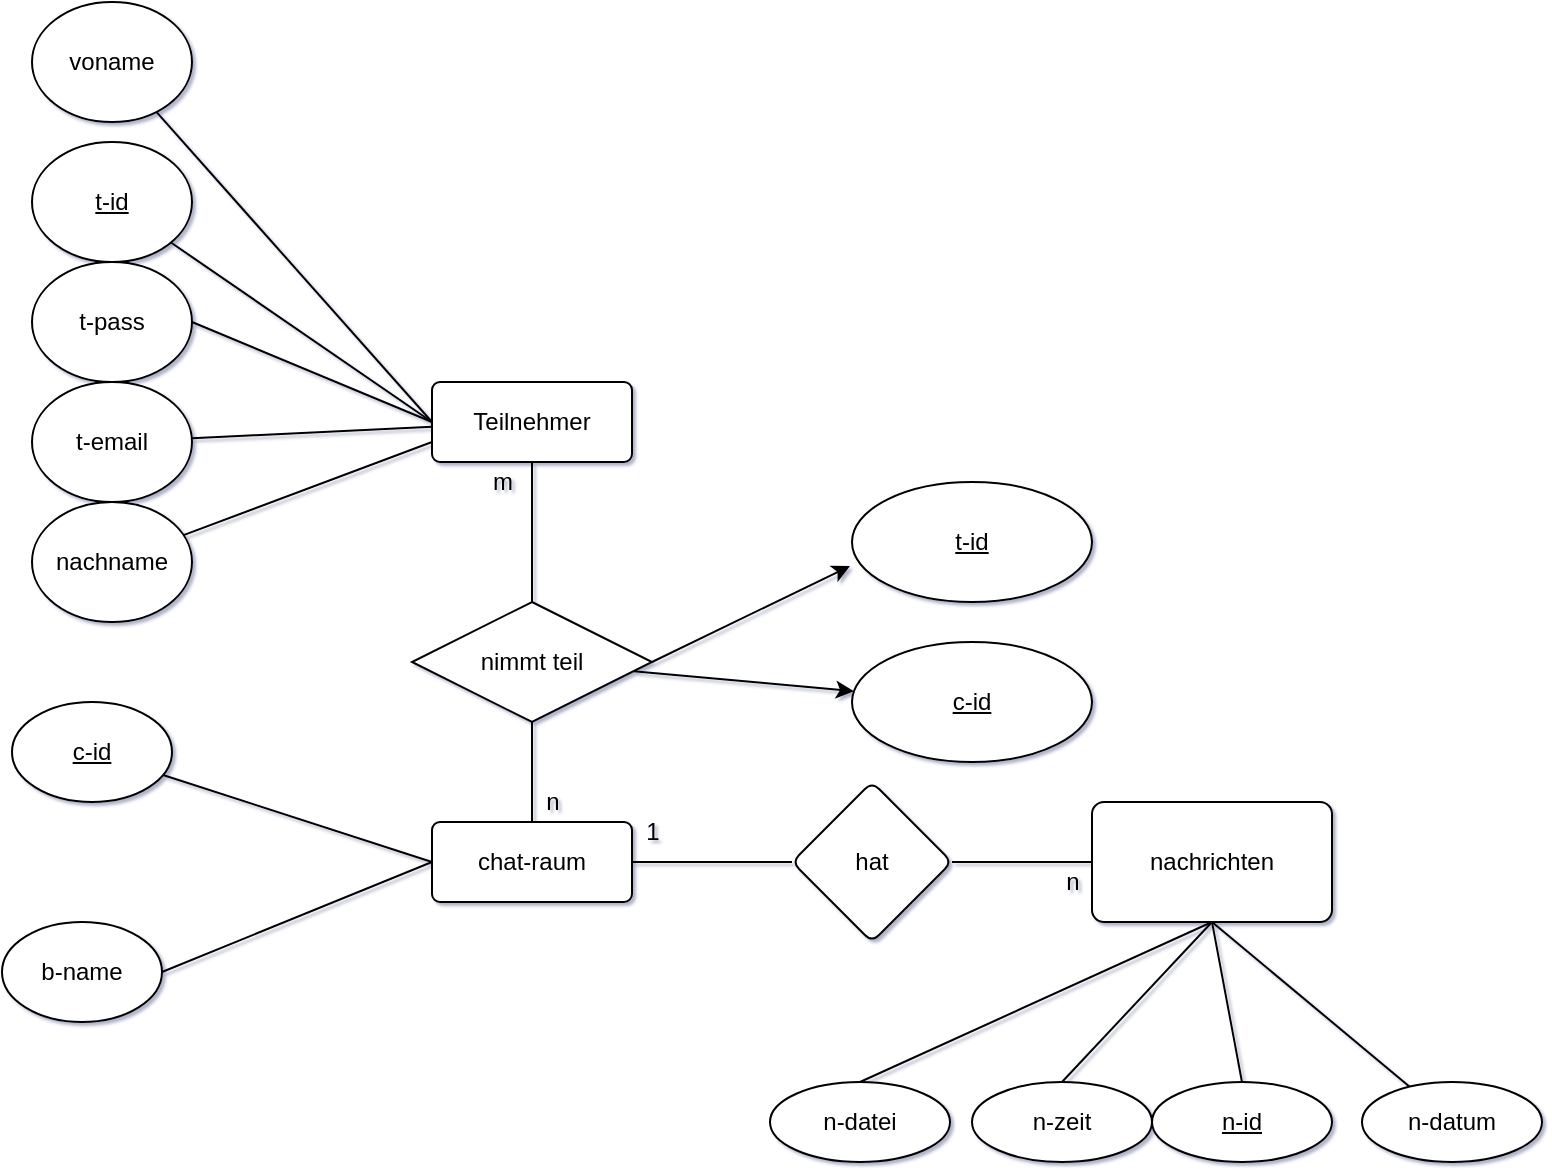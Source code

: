 <mxfile version="15.5.5" type="github">
  <diagram id="36Sjt98WIAArodNZZSz4" name="Page-1">
    <mxGraphModel dx="595" dy="782" grid="1" gridSize="10" guides="1" tooltips="1" connect="1" arrows="1" fold="1" page="1" pageScale="1" pageWidth="827" pageHeight="1169" background="#ffffff" math="0" shadow="1">
      <root>
        <mxCell id="0" />
        <mxCell id="1" parent="0" />
        <mxCell id="4YP379g4CfKxmB0FKtDT-1" value="" style="edgeStyle=orthogonalEdgeStyle;rounded=0;orthogonalLoop=1;jettySize=auto;html=1;endArrow=none;endFill=0;" edge="1" parent="1" source="4YP379g4CfKxmB0FKtDT-4" target="4YP379g4CfKxmB0FKtDT-10">
          <mxGeometry relative="1" as="geometry" />
        </mxCell>
        <mxCell id="4YP379g4CfKxmB0FKtDT-2" value="" style="edgeStyle=none;rounded=0;orthogonalLoop=1;jettySize=auto;html=1;startArrow=none;startFill=0;endArrow=none;endFill=0;exitX=0;exitY=0.5;exitDx=0;exitDy=0;" edge="1" parent="1" source="4YP379g4CfKxmB0FKtDT-4" target="4YP379g4CfKxmB0FKtDT-15">
          <mxGeometry relative="1" as="geometry" />
        </mxCell>
        <mxCell id="4YP379g4CfKxmB0FKtDT-3" value="" style="edgeStyle=none;rounded=0;orthogonalLoop=1;jettySize=auto;html=1;startArrow=none;startFill=0;endArrow=none;endFill=0;" edge="1" parent="1" source="4YP379g4CfKxmB0FKtDT-4" target="4YP379g4CfKxmB0FKtDT-17">
          <mxGeometry relative="1" as="geometry" />
        </mxCell>
        <mxCell id="4YP379g4CfKxmB0FKtDT-4" value="Teilnehmer" style="rounded=1;arcSize=10;whiteSpace=wrap;html=1;align=center;" vertex="1" parent="1">
          <mxGeometry x="1071" y="590" width="100" height="40" as="geometry" />
        </mxCell>
        <mxCell id="4YP379g4CfKxmB0FKtDT-5" value="" style="edgeStyle=orthogonalEdgeStyle;rounded=0;orthogonalLoop=1;jettySize=auto;html=1;endArrow=none;endFill=0;" edge="1" parent="1" source="4YP379g4CfKxmB0FKtDT-8" target="4YP379g4CfKxmB0FKtDT-12">
          <mxGeometry relative="1" as="geometry" />
        </mxCell>
        <mxCell id="4YP379g4CfKxmB0FKtDT-6" value="" style="edgeStyle=none;rounded=0;orthogonalLoop=1;jettySize=auto;html=1;startArrow=none;startFill=0;endArrow=none;endFill=0;exitX=0;exitY=0.5;exitDx=0;exitDy=0;" edge="1" parent="1" source="4YP379g4CfKxmB0FKtDT-8" target="4YP379g4CfKxmB0FKtDT-19">
          <mxGeometry relative="1" as="geometry" />
        </mxCell>
        <mxCell id="4YP379g4CfKxmB0FKtDT-8" value="chat-raum" style="rounded=1;arcSize=10;whiteSpace=wrap;html=1;align=center;" vertex="1" parent="1">
          <mxGeometry x="1071" y="810" width="100" height="40" as="geometry" />
        </mxCell>
        <mxCell id="4YP379g4CfKxmB0FKtDT-9" value="" style="edgeStyle=orthogonalEdgeStyle;rounded=0;orthogonalLoop=1;jettySize=auto;html=1;endArrow=none;endFill=0;" edge="1" parent="1" source="4YP379g4CfKxmB0FKtDT-10" target="4YP379g4CfKxmB0FKtDT-8">
          <mxGeometry relative="1" as="geometry" />
        </mxCell>
        <mxCell id="4YP379g4CfKxmB0FKtDT-43" value="" style="rounded=0;orthogonalLoop=1;jettySize=auto;html=1;entryX=-0.008;entryY=0.7;entryDx=0;entryDy=0;entryPerimeter=0;exitX=1;exitY=0.5;exitDx=0;exitDy=0;" edge="1" parent="1" source="4YP379g4CfKxmB0FKtDT-10" target="4YP379g4CfKxmB0FKtDT-42">
          <mxGeometry relative="1" as="geometry" />
        </mxCell>
        <mxCell id="4YP379g4CfKxmB0FKtDT-45" value="" style="edgeStyle=none;rounded=0;orthogonalLoop=1;jettySize=auto;html=1;" edge="1" parent="1" source="4YP379g4CfKxmB0FKtDT-10" target="4YP379g4CfKxmB0FKtDT-44">
          <mxGeometry relative="1" as="geometry" />
        </mxCell>
        <mxCell id="4YP379g4CfKxmB0FKtDT-10" value="nimmt teil" style="shape=rhombus;perimeter=rhombusPerimeter;whiteSpace=wrap;html=1;align=center;" vertex="1" parent="1">
          <mxGeometry x="1061" y="700" width="120" height="60" as="geometry" />
        </mxCell>
        <mxCell id="4YP379g4CfKxmB0FKtDT-11" value="" style="edgeStyle=orthogonalEdgeStyle;rounded=0;orthogonalLoop=1;jettySize=auto;html=1;endArrow=none;endFill=0;" edge="1" parent="1" source="4YP379g4CfKxmB0FKtDT-12" target="4YP379g4CfKxmB0FKtDT-14">
          <mxGeometry relative="1" as="geometry" />
        </mxCell>
        <mxCell id="4YP379g4CfKxmB0FKtDT-12" value="hat" style="rhombus;whiteSpace=wrap;html=1;rounded=1;arcSize=10;" vertex="1" parent="1">
          <mxGeometry x="1251" y="790" width="80" height="80" as="geometry" />
        </mxCell>
        <mxCell id="4YP379g4CfKxmB0FKtDT-13" value="" style="edgeStyle=none;rounded=0;orthogonalLoop=1;jettySize=auto;html=1;startArrow=none;startFill=0;endArrow=none;endFill=0;exitX=0.5;exitY=1;exitDx=0;exitDy=0;" edge="1" parent="1" source="4YP379g4CfKxmB0FKtDT-14" target="4YP379g4CfKxmB0FKtDT-22">
          <mxGeometry relative="1" as="geometry" />
        </mxCell>
        <mxCell id="4YP379g4CfKxmB0FKtDT-14" value="nachrichten" style="whiteSpace=wrap;html=1;rounded=1;arcSize=10;" vertex="1" parent="1">
          <mxGeometry x="1401" y="800" width="120" height="60" as="geometry" />
        </mxCell>
        <mxCell id="4YP379g4CfKxmB0FKtDT-15" value="&lt;u&gt;t-id&lt;/u&gt;" style="ellipse;whiteSpace=wrap;html=1;rounded=1;arcSize=10;" vertex="1" parent="1">
          <mxGeometry x="871" y="470" width="80" height="60" as="geometry" />
        </mxCell>
        <mxCell id="4YP379g4CfKxmB0FKtDT-16" value="t-pass" style="ellipse;whiteSpace=wrap;html=1;rounded=1;arcSize=10;" vertex="1" parent="1">
          <mxGeometry x="871" y="530" width="80" height="60" as="geometry" />
        </mxCell>
        <mxCell id="4YP379g4CfKxmB0FKtDT-17" value="t-email" style="ellipse;whiteSpace=wrap;html=1;rounded=1;arcSize=10;" vertex="1" parent="1">
          <mxGeometry x="871" y="590" width="80" height="60" as="geometry" />
        </mxCell>
        <mxCell id="4YP379g4CfKxmB0FKtDT-18" value="" style="edgeStyle=none;rounded=0;orthogonalLoop=1;jettySize=auto;html=1;startArrow=none;startFill=0;endArrow=none;endFill=0;entryX=1;entryY=0.5;entryDx=0;entryDy=0;exitX=0;exitY=0.5;exitDx=0;exitDy=0;" edge="1" parent="1" source="4YP379g4CfKxmB0FKtDT-4" target="4YP379g4CfKxmB0FKtDT-16">
          <mxGeometry relative="1" as="geometry">
            <mxPoint x="1061" y="610" as="sourcePoint" />
            <mxPoint x="961" y="620" as="targetPoint" />
          </mxGeometry>
        </mxCell>
        <mxCell id="4YP379g4CfKxmB0FKtDT-19" value="&lt;u&gt;c-id&lt;/u&gt;" style="ellipse;whiteSpace=wrap;html=1;rounded=1;arcSize=10;" vertex="1" parent="1">
          <mxGeometry x="861" y="750" width="80" height="50" as="geometry" />
        </mxCell>
        <mxCell id="4YP379g4CfKxmB0FKtDT-20" value="b-name" style="ellipse;whiteSpace=wrap;html=1;rounded=1;arcSize=10;" vertex="1" parent="1">
          <mxGeometry x="856" y="860" width="80" height="50" as="geometry" />
        </mxCell>
        <mxCell id="4YP379g4CfKxmB0FKtDT-21" value="" style="edgeStyle=none;rounded=0;orthogonalLoop=1;jettySize=auto;html=1;startArrow=none;startFill=0;endArrow=none;endFill=0;entryX=1;entryY=0.5;entryDx=0;entryDy=0;" edge="1" parent="1" target="4YP379g4CfKxmB0FKtDT-20">
          <mxGeometry relative="1" as="geometry">
            <mxPoint x="1071" y="830" as="sourcePoint" />
            <mxPoint x="957.892" y="794.662" as="targetPoint" />
          </mxGeometry>
        </mxCell>
        <mxCell id="4YP379g4CfKxmB0FKtDT-22" value="n-datum" style="ellipse;whiteSpace=wrap;html=1;rounded=1;arcSize=10;" vertex="1" parent="1">
          <mxGeometry x="1536" y="940" width="90" height="40" as="geometry" />
        </mxCell>
        <mxCell id="4YP379g4CfKxmB0FKtDT-23" value="&lt;u&gt;n-id&lt;/u&gt;" style="ellipse;whiteSpace=wrap;html=1;rounded=1;arcSize=10;" vertex="1" parent="1">
          <mxGeometry x="1431" y="940" width="90" height="40" as="geometry" />
        </mxCell>
        <mxCell id="4YP379g4CfKxmB0FKtDT-25" value="" style="edgeStyle=none;rounded=0;orthogonalLoop=1;jettySize=auto;html=1;startArrow=none;startFill=0;endArrow=none;endFill=0;entryX=0.5;entryY=0;entryDx=0;entryDy=0;" edge="1" parent="1" target="4YP379g4CfKxmB0FKtDT-23">
          <mxGeometry relative="1" as="geometry">
            <mxPoint x="1461" y="860" as="sourcePoint" />
            <mxPoint x="1471" y="950" as="targetPoint" />
          </mxGeometry>
        </mxCell>
        <mxCell id="4YP379g4CfKxmB0FKtDT-27" value="m" style="text;html=1;align=center;verticalAlign=middle;resizable=0;points=[];autosize=1;strokeColor=none;" vertex="1" parent="1">
          <mxGeometry x="1091" y="630" width="30" height="20" as="geometry" />
        </mxCell>
        <mxCell id="4YP379g4CfKxmB0FKtDT-28" value="n" style="text;html=1;align=center;verticalAlign=middle;resizable=0;points=[];autosize=1;strokeColor=none;" vertex="1" parent="1">
          <mxGeometry x="1121" y="790" width="20" height="20" as="geometry" />
        </mxCell>
        <mxCell id="4YP379g4CfKxmB0FKtDT-29" value="1" style="text;html=1;align=center;verticalAlign=middle;resizable=0;points=[];autosize=1;strokeColor=none;" vertex="1" parent="1">
          <mxGeometry x="1171" y="805" width="20" height="20" as="geometry" />
        </mxCell>
        <mxCell id="4YP379g4CfKxmB0FKtDT-30" value="n" style="text;html=1;align=center;verticalAlign=middle;resizable=0;points=[];autosize=1;strokeColor=none;" vertex="1" parent="1">
          <mxGeometry x="1381" y="830" width="20" height="20" as="geometry" />
        </mxCell>
        <mxCell id="4YP379g4CfKxmB0FKtDT-31" value="" style="edgeStyle=none;rounded=0;orthogonalLoop=1;jettySize=auto;html=1;startArrow=none;startFill=0;endArrow=none;endFill=0;entryX=0.5;entryY=0;entryDx=0;entryDy=0;" edge="1" parent="1" target="4YP379g4CfKxmB0FKtDT-32">
          <mxGeometry relative="1" as="geometry">
            <mxPoint x="1461" y="860" as="sourcePoint" />
            <mxPoint x="1281" y="940" as="targetPoint" />
          </mxGeometry>
        </mxCell>
        <mxCell id="4YP379g4CfKxmB0FKtDT-32" value="n-zeit" style="ellipse;whiteSpace=wrap;html=1;rounded=1;arcSize=10;" vertex="1" parent="1">
          <mxGeometry x="1341" y="940" width="90" height="40" as="geometry" />
        </mxCell>
        <mxCell id="4YP379g4CfKxmB0FKtDT-33" value="" style="edgeStyle=none;rounded=0;orthogonalLoop=1;jettySize=auto;html=1;startArrow=none;startFill=0;endArrow=none;endFill=0;exitX=0;exitY=0.5;exitDx=0;exitDy=0;" edge="1" parent="1" source="4YP379g4CfKxmB0FKtDT-4" target="4YP379g4CfKxmB0FKtDT-34">
          <mxGeometry relative="1" as="geometry">
            <mxPoint x="1071" y="540" as="sourcePoint" />
          </mxGeometry>
        </mxCell>
        <mxCell id="4YP379g4CfKxmB0FKtDT-34" value="voname" style="ellipse;whiteSpace=wrap;html=1;rounded=1;arcSize=10;" vertex="1" parent="1">
          <mxGeometry x="871" y="400" width="80" height="60" as="geometry" />
        </mxCell>
        <mxCell id="4YP379g4CfKxmB0FKtDT-35" value="" style="edgeStyle=none;rounded=0;orthogonalLoop=1;jettySize=auto;html=1;startArrow=none;startFill=0;endArrow=none;endFill=0;exitX=0;exitY=0.75;exitDx=0;exitDy=0;" edge="1" parent="1" source="4YP379g4CfKxmB0FKtDT-4" target="4YP379g4CfKxmB0FKtDT-36">
          <mxGeometry relative="1" as="geometry">
            <mxPoint x="1071" y="790" as="sourcePoint" />
          </mxGeometry>
        </mxCell>
        <mxCell id="4YP379g4CfKxmB0FKtDT-36" value="nachname" style="ellipse;whiteSpace=wrap;html=1;rounded=1;arcSize=10;" vertex="1" parent="1">
          <mxGeometry x="871" y="650" width="80" height="60" as="geometry" />
        </mxCell>
        <mxCell id="4YP379g4CfKxmB0FKtDT-40" value="" style="edgeStyle=none;rounded=0;orthogonalLoop=1;jettySize=auto;html=1;startArrow=none;startFill=0;endArrow=none;endFill=0;entryX=0.5;entryY=0;entryDx=0;entryDy=0;" edge="1" parent="1" target="4YP379g4CfKxmB0FKtDT-41">
          <mxGeometry relative="1" as="geometry">
            <mxPoint x="1461" y="860" as="sourcePoint" />
            <mxPoint x="1190" y="940" as="targetPoint" />
          </mxGeometry>
        </mxCell>
        <mxCell id="4YP379g4CfKxmB0FKtDT-41" value="n-datei" style="ellipse;whiteSpace=wrap;html=1;rounded=1;arcSize=10;" vertex="1" parent="1">
          <mxGeometry x="1240" y="940" width="90" height="40" as="geometry" />
        </mxCell>
        <mxCell id="4YP379g4CfKxmB0FKtDT-42" value="&lt;u&gt;t-id&lt;/u&gt;" style="ellipse;whiteSpace=wrap;html=1;" vertex="1" parent="1">
          <mxGeometry x="1281" y="640" width="120" height="60" as="geometry" />
        </mxCell>
        <mxCell id="4YP379g4CfKxmB0FKtDT-44" value="&lt;u&gt;c-id&lt;/u&gt;" style="ellipse;whiteSpace=wrap;html=1;" vertex="1" parent="1">
          <mxGeometry x="1281" y="720" width="120" height="60" as="geometry" />
        </mxCell>
      </root>
    </mxGraphModel>
  </diagram>
</mxfile>
